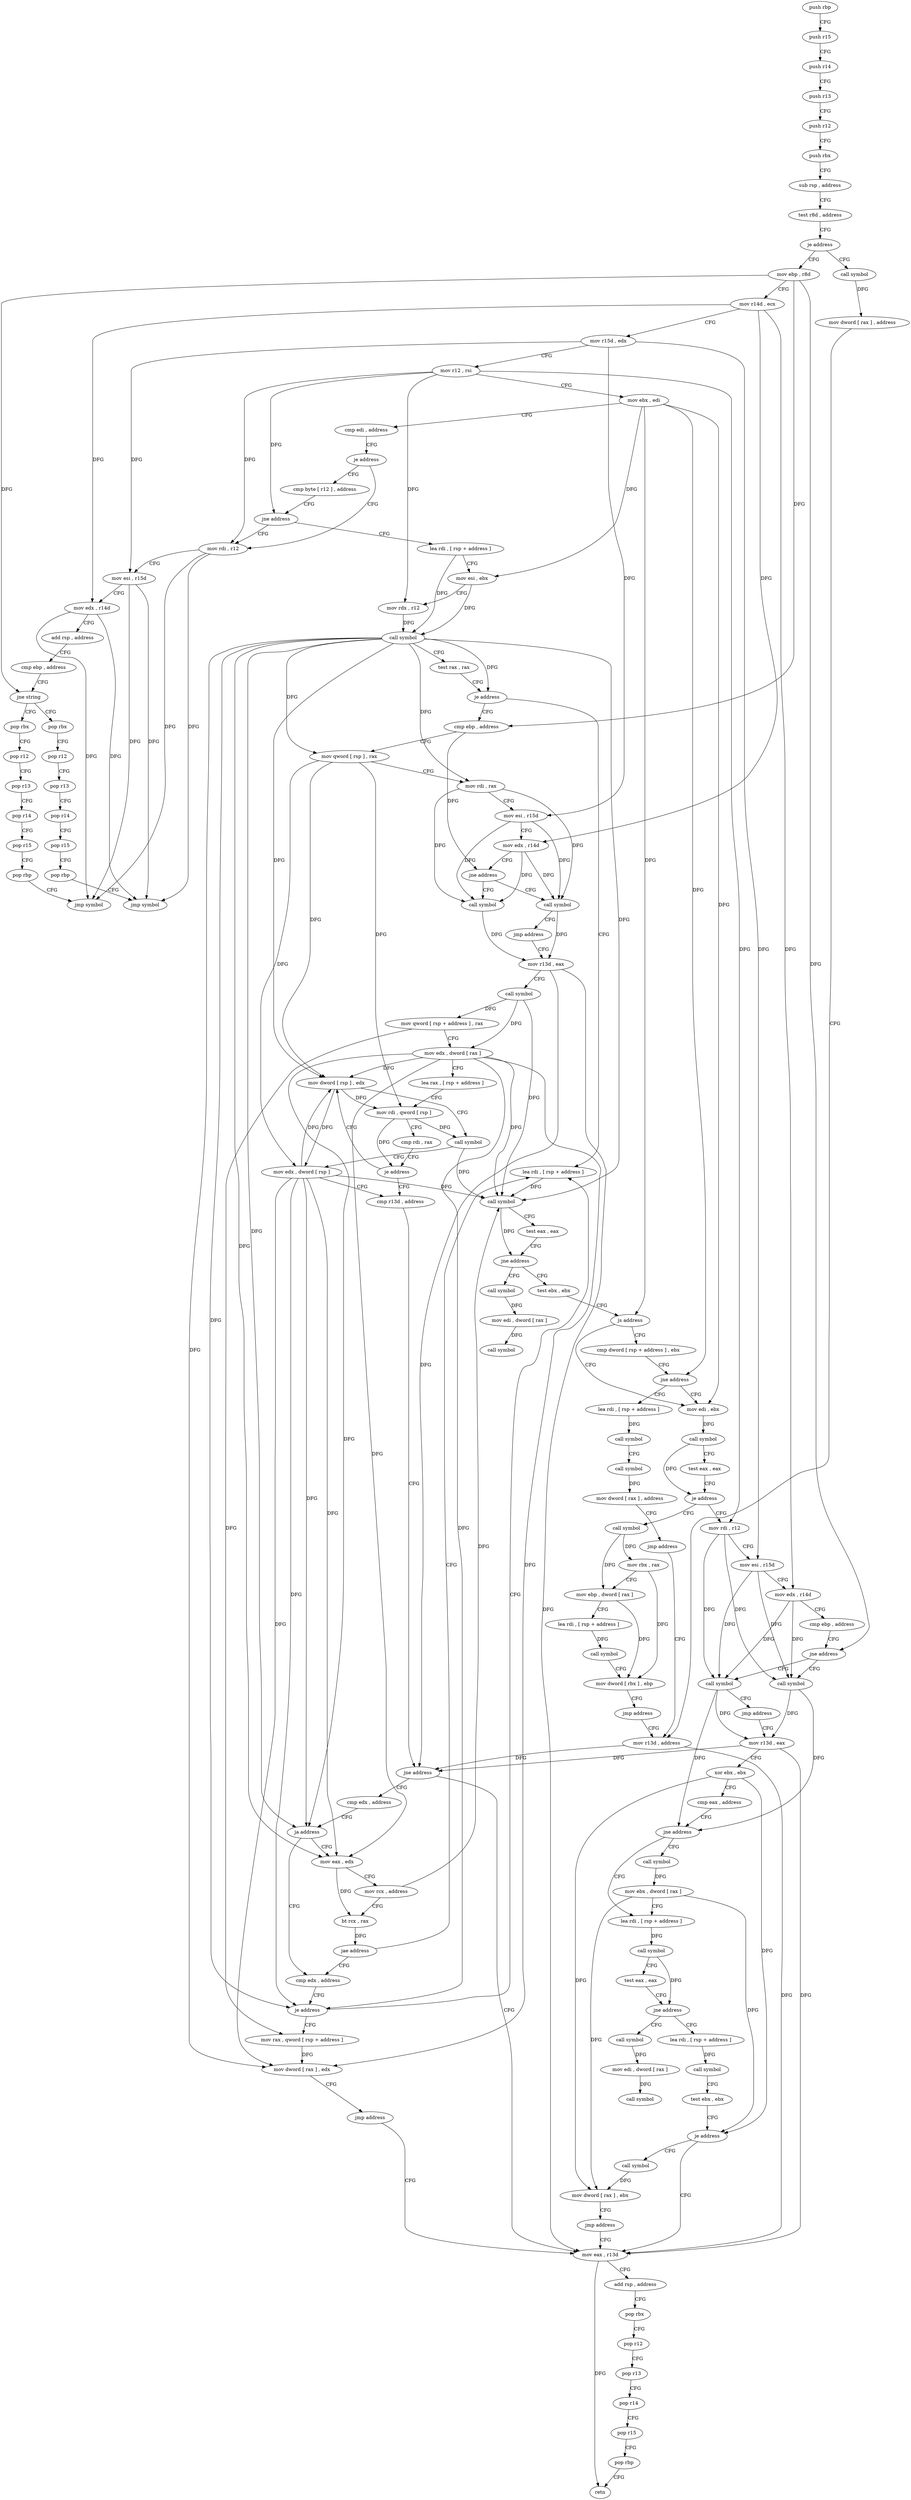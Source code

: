 digraph "func" {
"4207728" [label = "push rbp" ]
"4207729" [label = "push r15" ]
"4207731" [label = "push r14" ]
"4207733" [label = "push r13" ]
"4207735" [label = "push r12" ]
"4207737" [label = "push rbx" ]
"4207738" [label = "sub rsp , address" ]
"4207745" [label = "test r8d , address" ]
"4207752" [label = "je address" ]
"4207792" [label = "mov ebp , r8d" ]
"4207754" [label = "call symbol" ]
"4207795" [label = "mov r14d , ecx" ]
"4207798" [label = "mov r15d , edx" ]
"4207801" [label = "mov r12 , rsi" ]
"4207804" [label = "mov ebx , edi" ]
"4207806" [label = "cmp edi , address" ]
"4207809" [label = "je address" ]
"4207818" [label = "mov rdi , r12" ]
"4207811" [label = "cmp byte [ r12 ] , address" ]
"4207759" [label = "mov dword [ rax ] , address" ]
"4207765" [label = "mov r13d , address" ]
"4207821" [label = "mov esi , r15d" ]
"4207824" [label = "mov edx , r14d" ]
"4207827" [label = "add rsp , address" ]
"4207834" [label = "cmp ebp , address" ]
"4207840" [label = "jne string" ]
"4207857" [label = "pop rbx" ]
"4207842" [label = "pop rbx" ]
"4207816" [label = "jne address" ]
"4207872" [label = "lea rdi , [ rsp + address ]" ]
"4207858" [label = "pop r12" ]
"4207860" [label = "pop r13" ]
"4207862" [label = "pop r14" ]
"4207864" [label = "pop r15" ]
"4207866" [label = "pop rbp" ]
"4207867" [label = "jmp symbol" ]
"4207843" [label = "pop r12" ]
"4207845" [label = "pop r13" ]
"4207847" [label = "pop r14" ]
"4207849" [label = "pop r15" ]
"4207851" [label = "pop rbp" ]
"4207852" [label = "jmp symbol" ]
"4207877" [label = "mov esi , ebx" ]
"4207879" [label = "mov rdx , r12" ]
"4207882" [label = "call symbol" ]
"4207887" [label = "test rax , rax" ]
"4207890" [label = "je address" ]
"4208006" [label = "lea rdi , [ rsp + address ]" ]
"4207892" [label = "cmp ebp , address" ]
"4208011" [label = "call symbol" ]
"4208016" [label = "test eax , eax" ]
"4208018" [label = "jne address" ]
"4208209" [label = "call symbol" ]
"4208024" [label = "test ebx , ebx" ]
"4207898" [label = "mov qword [ rsp ] , rax" ]
"4207902" [label = "mov rdi , rax" ]
"4207905" [label = "mov esi , r15d" ]
"4207908" [label = "mov edx , r14d" ]
"4207911" [label = "jne address" ]
"4207920" [label = "call symbol" ]
"4207913" [label = "call symbol" ]
"4208214" [label = "mov edi , dword [ rax ]" ]
"4208216" [label = "call symbol" ]
"4208026" [label = "js address" ]
"4208060" [label = "mov edi , ebx" ]
"4208028" [label = "cmp dword [ rsp + address ] , ebx" ]
"4207925" [label = "mov r13d , eax" ]
"4207918" [label = "jmp address" ]
"4208062" [label = "call symbol" ]
"4208067" [label = "test eax , eax" ]
"4208069" [label = "je address" ]
"4208098" [label = "mov rdi , r12" ]
"4208071" [label = "call symbol" ]
"4208032" [label = "jne address" ]
"4208034" [label = "lea rdi , [ rsp + address ]" ]
"4207965" [label = "cmp r13d , address" ]
"4207969" [label = "jne address" ]
"4207771" [label = "mov eax , r13d" ]
"4207975" [label = "cmp edx , address" ]
"4207954" [label = "mov dword [ rsp ] , edx" ]
"4207957" [label = "call symbol" ]
"4207962" [label = "mov edx , dword [ rsp ]" ]
"4207928" [label = "call symbol" ]
"4207933" [label = "mov qword [ rsp + address ] , rax" ]
"4207938" [label = "mov edx , dword [ rax ]" ]
"4207940" [label = "lea rax , [ rsp + address ]" ]
"4207945" [label = "mov rdi , qword [ rsp ]" ]
"4207949" [label = "cmp rdi , rax" ]
"4207952" [label = "je address" ]
"4208101" [label = "mov esi , r15d" ]
"4208104" [label = "mov edx , r14d" ]
"4208107" [label = "cmp ebp , address" ]
"4208113" [label = "jne address" ]
"4208122" [label = "call symbol" ]
"4208115" [label = "call symbol" ]
"4208076" [label = "mov rbx , rax" ]
"4208079" [label = "mov ebp , dword [ rax ]" ]
"4208081" [label = "lea rdi , [ rsp + address ]" ]
"4208086" [label = "call symbol" ]
"4208091" [label = "mov dword [ rbx ] , ebp" ]
"4208093" [label = "jmp address" ]
"4208039" [label = "call symbol" ]
"4208044" [label = "call symbol" ]
"4208049" [label = "mov dword [ rax ] , address" ]
"4208055" [label = "jmp address" ]
"4207774" [label = "add rsp , address" ]
"4207781" [label = "pop rbx" ]
"4207782" [label = "pop r12" ]
"4207784" [label = "pop r13" ]
"4207786" [label = "pop r14" ]
"4207788" [label = "pop r15" ]
"4207790" [label = "pop rbp" ]
"4207791" [label = "retn" ]
"4207978" [label = "ja address" ]
"4208188" [label = "cmp edx , address" ]
"4207984" [label = "mov eax , edx" ]
"4208127" [label = "mov r13d , eax" ]
"4208120" [label = "jmp address" ]
"4208191" [label = "je address" ]
"4208197" [label = "mov rax , qword [ rsp + address ]" ]
"4207986" [label = "mov rcx , address" ]
"4207996" [label = "bt rcx , rax" ]
"4208000" [label = "jae address" ]
"4208144" [label = "lea rdi , [ rsp + address ]" ]
"4208149" [label = "call symbol" ]
"4208154" [label = "test eax , eax" ]
"4208156" [label = "jne address" ]
"4208221" [label = "call symbol" ]
"4208158" [label = "lea rdi , [ rsp + address ]" ]
"4208137" [label = "call symbol" ]
"4208142" [label = "mov ebx , dword [ rax ]" ]
"4208130" [label = "xor ebx , ebx" ]
"4208132" [label = "cmp eax , address" ]
"4208135" [label = "jne address" ]
"4208202" [label = "mov dword [ rax ] , edx" ]
"4208204" [label = "jmp address" ]
"4208226" [label = "mov edi , dword [ rax ]" ]
"4208228" [label = "call symbol" ]
"4208163" [label = "call symbol" ]
"4208168" [label = "test ebx , ebx" ]
"4208170" [label = "je address" ]
"4208176" [label = "call symbol" ]
"4208181" [label = "mov dword [ rax ] , ebx" ]
"4208183" [label = "jmp address" ]
"4207728" -> "4207729" [ label = "CFG" ]
"4207729" -> "4207731" [ label = "CFG" ]
"4207731" -> "4207733" [ label = "CFG" ]
"4207733" -> "4207735" [ label = "CFG" ]
"4207735" -> "4207737" [ label = "CFG" ]
"4207737" -> "4207738" [ label = "CFG" ]
"4207738" -> "4207745" [ label = "CFG" ]
"4207745" -> "4207752" [ label = "CFG" ]
"4207752" -> "4207792" [ label = "CFG" ]
"4207752" -> "4207754" [ label = "CFG" ]
"4207792" -> "4207795" [ label = "CFG" ]
"4207792" -> "4207840" [ label = "DFG" ]
"4207792" -> "4207892" [ label = "DFG" ]
"4207792" -> "4208113" [ label = "DFG" ]
"4207754" -> "4207759" [ label = "DFG" ]
"4207795" -> "4207798" [ label = "CFG" ]
"4207795" -> "4207824" [ label = "DFG" ]
"4207795" -> "4207908" [ label = "DFG" ]
"4207795" -> "4208104" [ label = "DFG" ]
"4207798" -> "4207801" [ label = "CFG" ]
"4207798" -> "4207821" [ label = "DFG" ]
"4207798" -> "4207905" [ label = "DFG" ]
"4207798" -> "4208101" [ label = "DFG" ]
"4207801" -> "4207804" [ label = "CFG" ]
"4207801" -> "4207818" [ label = "DFG" ]
"4207801" -> "4207816" [ label = "DFG" ]
"4207801" -> "4207879" [ label = "DFG" ]
"4207801" -> "4208098" [ label = "DFG" ]
"4207804" -> "4207806" [ label = "CFG" ]
"4207804" -> "4207877" [ label = "DFG" ]
"4207804" -> "4208026" [ label = "DFG" ]
"4207804" -> "4208060" [ label = "DFG" ]
"4207804" -> "4208032" [ label = "DFG" ]
"4207806" -> "4207809" [ label = "CFG" ]
"4207809" -> "4207818" [ label = "CFG" ]
"4207809" -> "4207811" [ label = "CFG" ]
"4207818" -> "4207821" [ label = "CFG" ]
"4207818" -> "4207867" [ label = "DFG" ]
"4207818" -> "4207852" [ label = "DFG" ]
"4207811" -> "4207816" [ label = "CFG" ]
"4207759" -> "4207765" [ label = "CFG" ]
"4207765" -> "4207771" [ label = "DFG" ]
"4207765" -> "4207969" [ label = "DFG" ]
"4207821" -> "4207824" [ label = "CFG" ]
"4207821" -> "4207867" [ label = "DFG" ]
"4207821" -> "4207852" [ label = "DFG" ]
"4207824" -> "4207827" [ label = "CFG" ]
"4207824" -> "4207867" [ label = "DFG" ]
"4207824" -> "4207852" [ label = "DFG" ]
"4207827" -> "4207834" [ label = "CFG" ]
"4207834" -> "4207840" [ label = "CFG" ]
"4207840" -> "4207857" [ label = "CFG" ]
"4207840" -> "4207842" [ label = "CFG" ]
"4207857" -> "4207858" [ label = "CFG" ]
"4207842" -> "4207843" [ label = "CFG" ]
"4207816" -> "4207872" [ label = "CFG" ]
"4207816" -> "4207818" [ label = "CFG" ]
"4207872" -> "4207877" [ label = "CFG" ]
"4207872" -> "4207882" [ label = "DFG" ]
"4207858" -> "4207860" [ label = "CFG" ]
"4207860" -> "4207862" [ label = "CFG" ]
"4207862" -> "4207864" [ label = "CFG" ]
"4207864" -> "4207866" [ label = "CFG" ]
"4207866" -> "4207867" [ label = "CFG" ]
"4207843" -> "4207845" [ label = "CFG" ]
"4207845" -> "4207847" [ label = "CFG" ]
"4207847" -> "4207849" [ label = "CFG" ]
"4207849" -> "4207851" [ label = "CFG" ]
"4207851" -> "4207852" [ label = "CFG" ]
"4207877" -> "4207879" [ label = "CFG" ]
"4207877" -> "4207882" [ label = "DFG" ]
"4207879" -> "4207882" [ label = "DFG" ]
"4207882" -> "4207887" [ label = "CFG" ]
"4207882" -> "4207890" [ label = "DFG" ]
"4207882" -> "4207898" [ label = "DFG" ]
"4207882" -> "4207902" [ label = "DFG" ]
"4207882" -> "4208011" [ label = "DFG" ]
"4207882" -> "4207954" [ label = "DFG" ]
"4207882" -> "4207978" [ label = "DFG" ]
"4207882" -> "4208191" [ label = "DFG" ]
"4207882" -> "4207984" [ label = "DFG" ]
"4207882" -> "4208202" [ label = "DFG" ]
"4207887" -> "4207890" [ label = "CFG" ]
"4207890" -> "4208006" [ label = "CFG" ]
"4207890" -> "4207892" [ label = "CFG" ]
"4208006" -> "4208011" [ label = "DFG" ]
"4207892" -> "4207898" [ label = "CFG" ]
"4207892" -> "4207911" [ label = "DFG" ]
"4208011" -> "4208016" [ label = "CFG" ]
"4208011" -> "4208018" [ label = "DFG" ]
"4208016" -> "4208018" [ label = "CFG" ]
"4208018" -> "4208209" [ label = "CFG" ]
"4208018" -> "4208024" [ label = "CFG" ]
"4208209" -> "4208214" [ label = "DFG" ]
"4208024" -> "4208026" [ label = "CFG" ]
"4207898" -> "4207902" [ label = "CFG" ]
"4207898" -> "4207945" [ label = "DFG" ]
"4207898" -> "4207954" [ label = "DFG" ]
"4207898" -> "4207962" [ label = "DFG" ]
"4207902" -> "4207905" [ label = "CFG" ]
"4207902" -> "4207920" [ label = "DFG" ]
"4207902" -> "4207913" [ label = "DFG" ]
"4207905" -> "4207908" [ label = "CFG" ]
"4207905" -> "4207920" [ label = "DFG" ]
"4207905" -> "4207913" [ label = "DFG" ]
"4207908" -> "4207911" [ label = "CFG" ]
"4207908" -> "4207920" [ label = "DFG" ]
"4207908" -> "4207913" [ label = "DFG" ]
"4207911" -> "4207920" [ label = "CFG" ]
"4207911" -> "4207913" [ label = "CFG" ]
"4207920" -> "4207925" [ label = "DFG" ]
"4207913" -> "4207918" [ label = "CFG" ]
"4207913" -> "4207925" [ label = "DFG" ]
"4208214" -> "4208216" [ label = "DFG" ]
"4208026" -> "4208060" [ label = "CFG" ]
"4208026" -> "4208028" [ label = "CFG" ]
"4208060" -> "4208062" [ label = "DFG" ]
"4208028" -> "4208032" [ label = "CFG" ]
"4207925" -> "4207928" [ label = "CFG" ]
"4207925" -> "4207771" [ label = "DFG" ]
"4207925" -> "4207969" [ label = "DFG" ]
"4207918" -> "4207925" [ label = "CFG" ]
"4208062" -> "4208067" [ label = "CFG" ]
"4208062" -> "4208069" [ label = "DFG" ]
"4208067" -> "4208069" [ label = "CFG" ]
"4208069" -> "4208098" [ label = "CFG" ]
"4208069" -> "4208071" [ label = "CFG" ]
"4208098" -> "4208101" [ label = "CFG" ]
"4208098" -> "4208122" [ label = "DFG" ]
"4208098" -> "4208115" [ label = "DFG" ]
"4208071" -> "4208076" [ label = "DFG" ]
"4208071" -> "4208079" [ label = "DFG" ]
"4208032" -> "4208060" [ label = "CFG" ]
"4208032" -> "4208034" [ label = "CFG" ]
"4208034" -> "4208039" [ label = "DFG" ]
"4207965" -> "4207969" [ label = "CFG" ]
"4207969" -> "4207771" [ label = "CFG" ]
"4207969" -> "4207975" [ label = "CFG" ]
"4207771" -> "4207774" [ label = "CFG" ]
"4207771" -> "4207791" [ label = "DFG" ]
"4207975" -> "4207978" [ label = "CFG" ]
"4207954" -> "4207957" [ label = "CFG" ]
"4207954" -> "4207945" [ label = "DFG" ]
"4207954" -> "4207962" [ label = "DFG" ]
"4207957" -> "4207962" [ label = "CFG" ]
"4207957" -> "4208011" [ label = "DFG" ]
"4207962" -> "4207965" [ label = "CFG" ]
"4207962" -> "4207954" [ label = "DFG" ]
"4207962" -> "4208011" [ label = "DFG" ]
"4207962" -> "4207978" [ label = "DFG" ]
"4207962" -> "4208191" [ label = "DFG" ]
"4207962" -> "4207984" [ label = "DFG" ]
"4207962" -> "4208202" [ label = "DFG" ]
"4207928" -> "4207933" [ label = "DFG" ]
"4207928" -> "4208011" [ label = "DFG" ]
"4207928" -> "4207938" [ label = "DFG" ]
"4207933" -> "4207938" [ label = "CFG" ]
"4207933" -> "4208197" [ label = "DFG" ]
"4207938" -> "4207940" [ label = "CFG" ]
"4207938" -> "4208011" [ label = "DFG" ]
"4207938" -> "4207954" [ label = "DFG" ]
"4207938" -> "4207978" [ label = "DFG" ]
"4207938" -> "4208191" [ label = "DFG" ]
"4207938" -> "4207984" [ label = "DFG" ]
"4207938" -> "4208202" [ label = "DFG" ]
"4207940" -> "4207945" [ label = "CFG" ]
"4207945" -> "4207949" [ label = "CFG" ]
"4207945" -> "4207952" [ label = "DFG" ]
"4207945" -> "4207957" [ label = "DFG" ]
"4207949" -> "4207952" [ label = "CFG" ]
"4207952" -> "4207965" [ label = "CFG" ]
"4207952" -> "4207954" [ label = "CFG" ]
"4208101" -> "4208104" [ label = "CFG" ]
"4208101" -> "4208122" [ label = "DFG" ]
"4208101" -> "4208115" [ label = "DFG" ]
"4208104" -> "4208107" [ label = "CFG" ]
"4208104" -> "4208122" [ label = "DFG" ]
"4208104" -> "4208115" [ label = "DFG" ]
"4208107" -> "4208113" [ label = "CFG" ]
"4208113" -> "4208122" [ label = "CFG" ]
"4208113" -> "4208115" [ label = "CFG" ]
"4208122" -> "4208127" [ label = "DFG" ]
"4208122" -> "4208135" [ label = "DFG" ]
"4208115" -> "4208120" [ label = "CFG" ]
"4208115" -> "4208127" [ label = "DFG" ]
"4208115" -> "4208135" [ label = "DFG" ]
"4208076" -> "4208079" [ label = "CFG" ]
"4208076" -> "4208091" [ label = "DFG" ]
"4208079" -> "4208081" [ label = "CFG" ]
"4208079" -> "4208091" [ label = "DFG" ]
"4208081" -> "4208086" [ label = "DFG" ]
"4208086" -> "4208091" [ label = "CFG" ]
"4208091" -> "4208093" [ label = "CFG" ]
"4208093" -> "4207765" [ label = "CFG" ]
"4208039" -> "4208044" [ label = "CFG" ]
"4208044" -> "4208049" [ label = "DFG" ]
"4208049" -> "4208055" [ label = "CFG" ]
"4208055" -> "4207765" [ label = "CFG" ]
"4207774" -> "4207781" [ label = "CFG" ]
"4207781" -> "4207782" [ label = "CFG" ]
"4207782" -> "4207784" [ label = "CFG" ]
"4207784" -> "4207786" [ label = "CFG" ]
"4207786" -> "4207788" [ label = "CFG" ]
"4207788" -> "4207790" [ label = "CFG" ]
"4207790" -> "4207791" [ label = "CFG" ]
"4207978" -> "4208188" [ label = "CFG" ]
"4207978" -> "4207984" [ label = "CFG" ]
"4208188" -> "4208191" [ label = "CFG" ]
"4207984" -> "4207986" [ label = "CFG" ]
"4207984" -> "4207996" [ label = "DFG" ]
"4208127" -> "4208130" [ label = "CFG" ]
"4208127" -> "4207771" [ label = "DFG" ]
"4208127" -> "4207969" [ label = "DFG" ]
"4208120" -> "4208127" [ label = "CFG" ]
"4208191" -> "4208006" [ label = "CFG" ]
"4208191" -> "4208197" [ label = "CFG" ]
"4208197" -> "4208202" [ label = "DFG" ]
"4207986" -> "4207996" [ label = "CFG" ]
"4207986" -> "4208011" [ label = "DFG" ]
"4207996" -> "4208000" [ label = "DFG" ]
"4208000" -> "4208188" [ label = "CFG" ]
"4208000" -> "4208006" [ label = "CFG" ]
"4208144" -> "4208149" [ label = "DFG" ]
"4208149" -> "4208154" [ label = "CFG" ]
"4208149" -> "4208156" [ label = "DFG" ]
"4208154" -> "4208156" [ label = "CFG" ]
"4208156" -> "4208221" [ label = "CFG" ]
"4208156" -> "4208158" [ label = "CFG" ]
"4208221" -> "4208226" [ label = "DFG" ]
"4208158" -> "4208163" [ label = "DFG" ]
"4208137" -> "4208142" [ label = "DFG" ]
"4208142" -> "4208144" [ label = "CFG" ]
"4208142" -> "4208170" [ label = "DFG" ]
"4208142" -> "4208181" [ label = "DFG" ]
"4208130" -> "4208132" [ label = "CFG" ]
"4208130" -> "4208170" [ label = "DFG" ]
"4208130" -> "4208181" [ label = "DFG" ]
"4208132" -> "4208135" [ label = "CFG" ]
"4208135" -> "4208144" [ label = "CFG" ]
"4208135" -> "4208137" [ label = "CFG" ]
"4208202" -> "4208204" [ label = "CFG" ]
"4208204" -> "4207771" [ label = "CFG" ]
"4208226" -> "4208228" [ label = "DFG" ]
"4208163" -> "4208168" [ label = "CFG" ]
"4208168" -> "4208170" [ label = "CFG" ]
"4208170" -> "4207771" [ label = "CFG" ]
"4208170" -> "4208176" [ label = "CFG" ]
"4208176" -> "4208181" [ label = "DFG" ]
"4208181" -> "4208183" [ label = "CFG" ]
"4208183" -> "4207771" [ label = "CFG" ]
}
